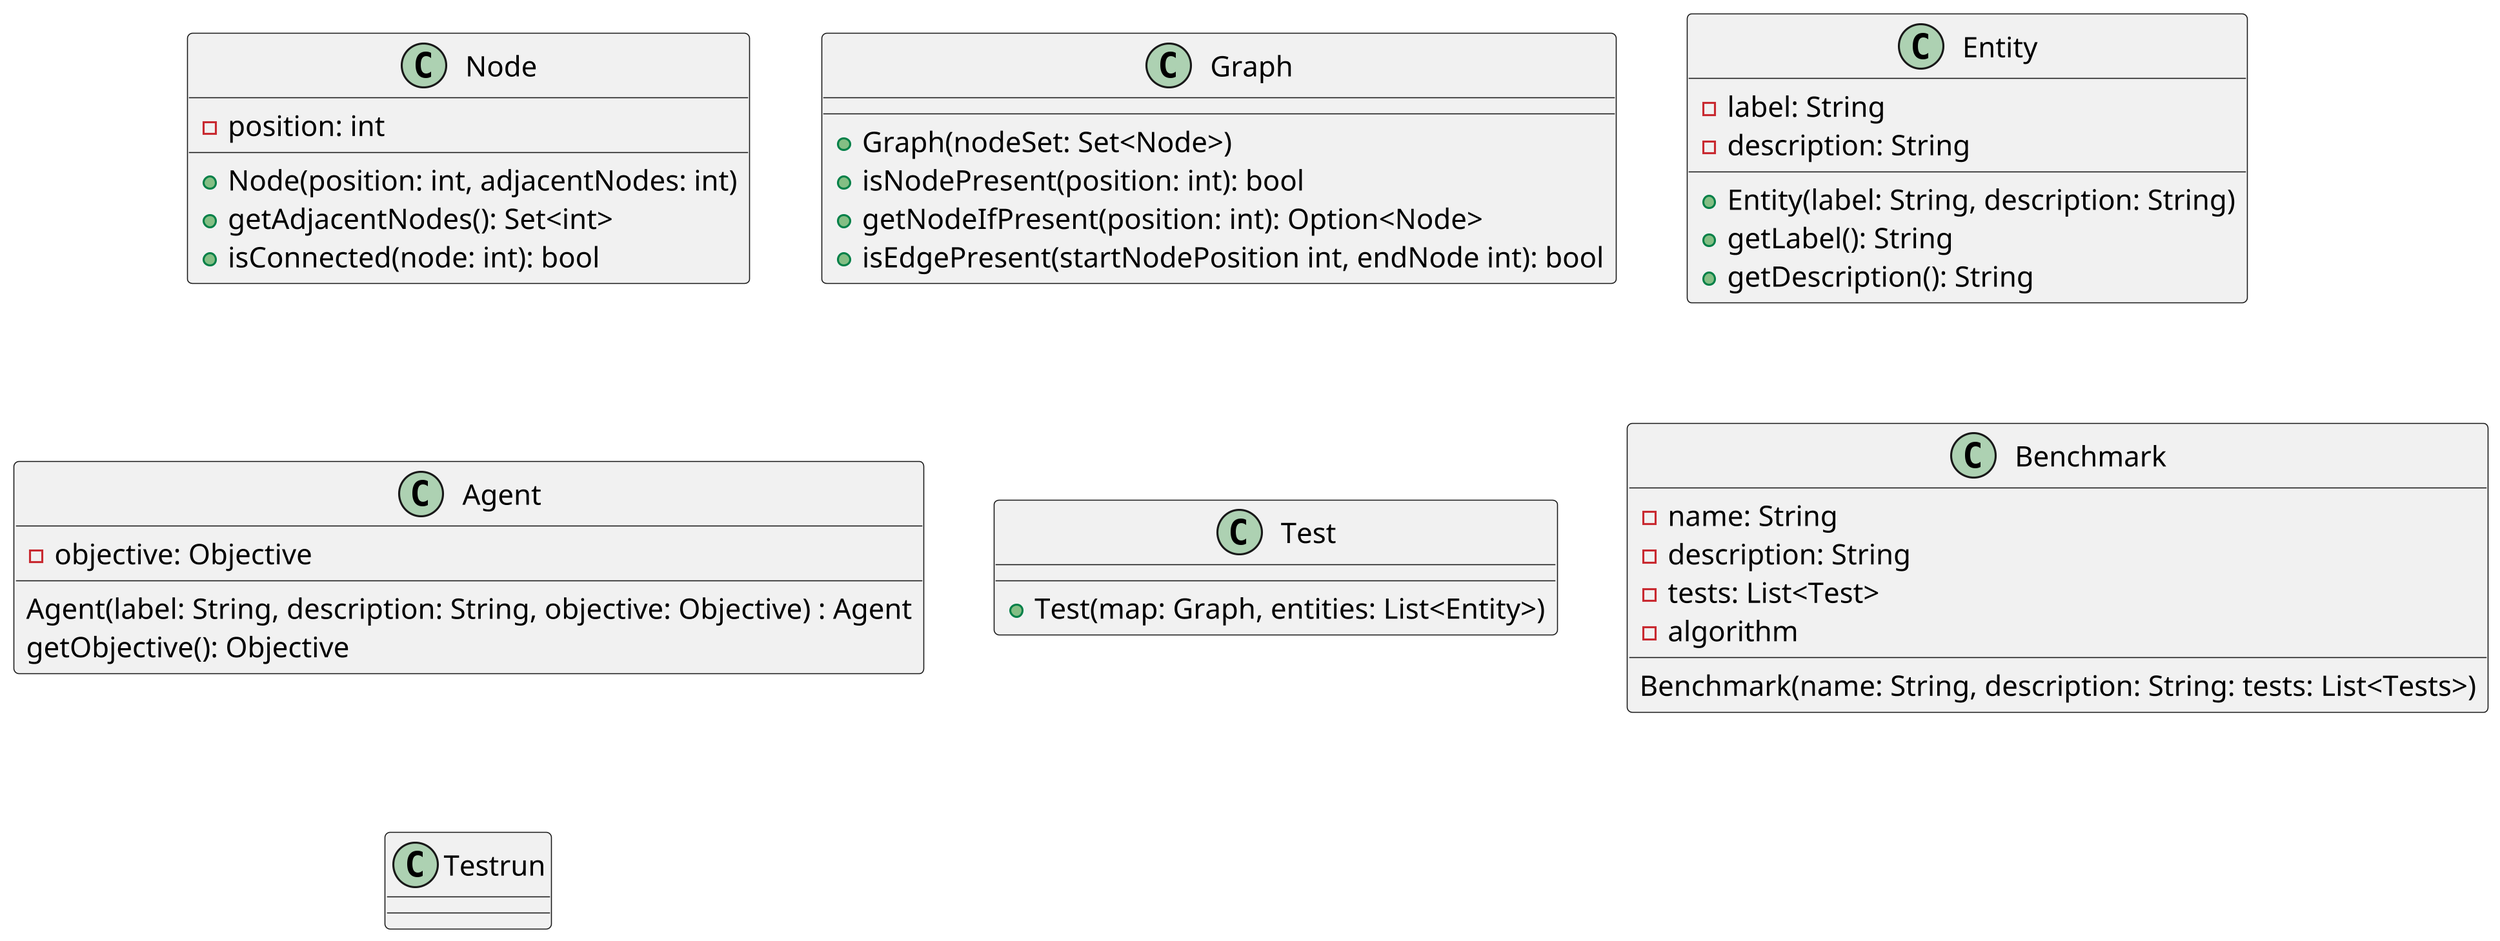 
@startuml
    skinparam dpi 300
    class Node {
        -position: int
        ' -adjacentNodes: Set<int>
        +Node(position: int, adjacentNodes: int)
        +getAdjacentNodes(): Set<int>
        +isConnected(node: int): bool
    }

    class Graph {
        +Graph(nodeSet: Set<Node>)
        +isNodePresent(position: int): bool
        +getNodeIfPresent(position: int): Option<Node>
        +isEdgePresent(startNodePosition int, endNode int): bool
    }
    
    class Entity {
        -label: String
        -description: String
    
        +Entity(label: String, description: String)
        +getLabel(): String
        +getDescription(): String
    }

    class Agent {
        -objective: Objective
    
    Agent(label: String, description: String, objective: Objective) : Agent
    getObjective(): Objective
    }

    'class Obstacle { }

    'class Objective { }
    
    class Test {
        '-map: Graph
        '-entities: List<Entity> Fare una classe apposita per cercare nelle liste di entità e di azioni
        +Test(map: Graph, entities: List<Entity>)
    }

    class Benchmark {
         -name: String
         -description: String
         -tests: List<Test>
         -algorithm
         Benchmark(name: String, description: String: tests: List<Tests>)
         'run()
    }

    class Testrun {
    
    }









    
    



@enduml

